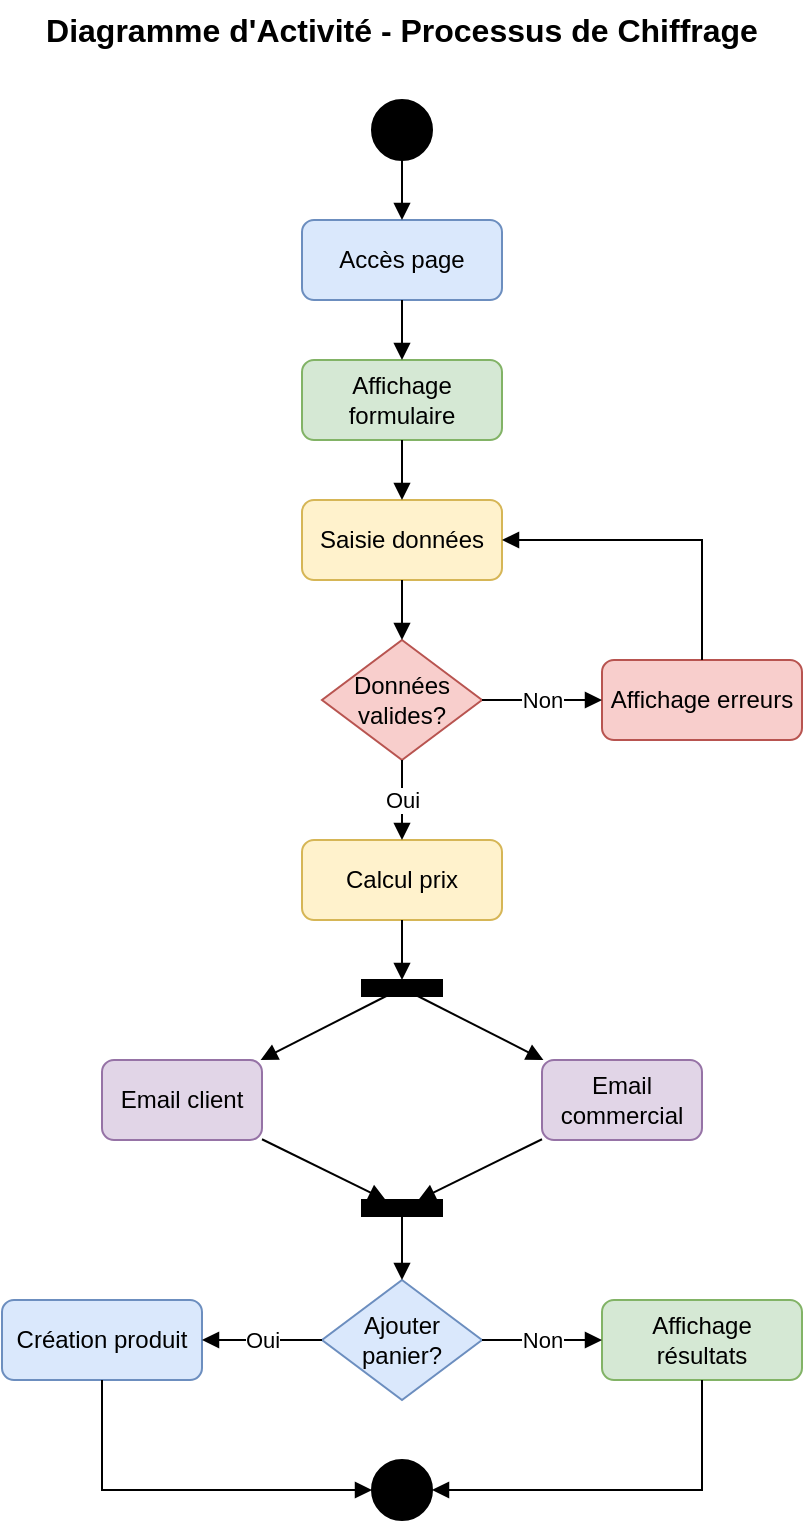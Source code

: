 <mxfile version="22.1.16" type="device">
  <diagram name="Activity Diagram" id="activity-diagram">
    <mxGraphModel dx="1000" dy="700" grid="1" gridSize="10" guides="1" tooltips="1" connect="1" arrows="1" fold="1" page="1" pageScale="1" pageWidth="1000" pageHeight="800" math="0" shadow="0">
      <root>
        <mxCell id="0" />
        <mxCell id="1" parent="0" />
        <mxCell id="2" value="Diagramme d'Activité - Processus de Chiffrage" style="text;html=1;strokeColor=none;fillColor=none;align=center;verticalAlign=middle;whiteSpace=wrap;rounded=0;fontSize=16;fontStyle=1;" parent="1" vertex="1">
          <mxGeometry x="300" y="20" width="400" height="30" as="geometry" />
        </mxCell>
        <mxCell id="3" value="" style="ellipse;whiteSpace=wrap;html=1;aspect=fixed;fillColor=#000000;" parent="1" vertex="1">
          <mxGeometry x="485" y="70" width="30" height="30" as="geometry" />
        </mxCell>
        <mxCell id="4" value="Accès page" style="rounded=1;whiteSpace=wrap;html=1;fillColor=#dae8fc;strokeColor=#6c8ebf;" parent="1" vertex="1">
          <mxGeometry x="450" y="130" width="100" height="40" as="geometry" />
        </mxCell>
        <mxCell id="5" value="Affichage formulaire" style="rounded=1;whiteSpace=wrap;html=1;fillColor=#d5e8d4;strokeColor=#82b366;" parent="1" vertex="1">
          <mxGeometry x="450" y="200" width="100" height="40" as="geometry" />
        </mxCell>
        <mxCell id="6" value="Saisie données" style="rounded=1;whiteSpace=wrap;html=1;fillColor=#fff2cc;strokeColor=#d6b656;" parent="1" vertex="1">
          <mxGeometry x="450" y="270" width="100" height="40" as="geometry" />
        </mxCell>
        <mxCell id="7" value="Données valides?" style="rhombus;whiteSpace=wrap;html=1;fillColor=#f8cecc;strokeColor=#b85450;" parent="1" vertex="1">
          <mxGeometry x="460" y="340" width="80" height="60" as="geometry" />
        </mxCell>
        <mxCell id="8" value="Affichage erreurs" style="rounded=1;whiteSpace=wrap;html=1;fillColor=#f8cecc;strokeColor=#b85450;" parent="1" vertex="1">
          <mxGeometry x="600" y="350" width="100" height="40" as="geometry" />
        </mxCell>
        <mxCell id="9" value="Calcul prix" style="rounded=1;whiteSpace=wrap;html=1;fillColor=#fff2cc;strokeColor=#d6b656;" parent="1" vertex="1">
          <mxGeometry x="450" y="440" width="100" height="40" as="geometry" />
        </mxCell>
        <mxCell id="10" value="" style="rounded=0;whiteSpace=wrap;html=1;fillColor=#000000;" parent="1" vertex="1">
          <mxGeometry x="480" y="510" width="40" height="8" as="geometry" />
        </mxCell>
        <mxCell id="11" value="Email client" style="rounded=1;whiteSpace=wrap;html=1;fillColor=#e1d5e7;strokeColor=#9673a6;" parent="1" vertex="1">
          <mxGeometry x="350" y="550" width="80" height="40" as="geometry" />
        </mxCell>
        <mxCell id="12" value="Email commercial" style="rounded=1;whiteSpace=wrap;html=1;fillColor=#e1d5e7;strokeColor=#9673a6;" parent="1" vertex="1">
          <mxGeometry x="570" y="550" width="80" height="40" as="geometry" />
        </mxCell>
        <mxCell id="13" value="" style="rounded=0;whiteSpace=wrap;html=1;fillColor=#000000;" parent="1" vertex="1">
          <mxGeometry x="480" y="620" width="40" height="8" as="geometry" />
        </mxCell>
        <mxCell id="14" value="Ajouter panier?" style="rhombus;whiteSpace=wrap;html=1;fillColor=#dae8fc;strokeColor=#6c8ebf;" parent="1" vertex="1">
          <mxGeometry x="460" y="660" width="80" height="60" as="geometry" />
        </mxCell>
        <mxCell id="15" value="Création produit" style="rounded=1;whiteSpace=wrap;html=1;fillColor=#dae8fc;strokeColor=#6c8ebf;" parent="1" vertex="1">
          <mxGeometry x="300" y="670" width="100" height="40" as="geometry" />
        </mxCell>
        <mxCell id="16" value="Affichage résultats" style="rounded=1;whiteSpace=wrap;html=1;fillColor=#d5e8d4;strokeColor=#82b366;" parent="1" vertex="1">
          <mxGeometry x="600" y="670" width="100" height="40" as="geometry" />
        </mxCell>
        <mxCell id="17" value="" style="ellipse;whiteSpace=wrap;html=1;aspect=fixed;fillColor=#000000;" parent="1" vertex="1">
          <mxGeometry x="485" y="750" width="30" height="30" as="geometry" />
        </mxCell>
        <mxCell id="18" value="" style="endArrow=block;html=1;rounded=0;" parent="1" source="3" target="4" edge="1">
          <mxGeometry width="50" height="50" relative="1" as="geometry">
            <mxPoint x="500" y="110" as="sourcePoint" />
            <mxPoint x="500" y="130" as="targetPoint" />
          </mxGeometry>
        </mxCell>
        <mxCell id="19" value="" style="endArrow=block;html=1;rounded=0;" parent="1" source="4" target="5" edge="1">
          <mxGeometry width="50" height="50" relative="1" as="geometry">
            <mxPoint x="500" y="170" as="sourcePoint" />
            <mxPoint x="500" y="200" as="targetPoint" />
          </mxGeometry>
        </mxCell>
        <mxCell id="20" value="" style="endArrow=block;html=1;rounded=0;" parent="1" source="5" target="6" edge="1">
          <mxGeometry width="50" height="50" relative="1" as="geometry">
            <mxPoint x="500" y="240" as="sourcePoint" />
            <mxPoint x="500" y="270" as="targetPoint" />
          </mxGeometry>
        </mxCell>
        <mxCell id="21" value="" style="endArrow=block;html=1;rounded=0;" parent="1" source="6" target="7" edge="1">
          <mxGeometry width="50" height="50" relative="1" as="geometry">
            <mxPoint x="500" y="310" as="sourcePoint" />
            <mxPoint x="500" y="340" as="targetPoint" />
          </mxGeometry>
        </mxCell>
        <mxCell id="22" value="Non" style="endArrow=block;html=1;rounded=0;" parent="1" source="7" target="8" edge="1">
          <mxGeometry width="50" height="50" relative="1" as="geometry">
            <mxPoint x="540" y="370" as="sourcePoint" />
            <mxPoint x="600" y="370" as="targetPoint" />
          </mxGeometry>
        </mxCell>
        <mxCell id="23" value="" style="endArrow=block;html=1;rounded=0;" parent="1" source="8" target="6" edge="1">
          <mxGeometry width="50" height="50" relative="1" as="geometry">
            <mxPoint x="650" y="350" as="sourcePoint" />
            <mxPoint x="650" y="290" as="targetPoint" />
            <Array as="points">
              <mxPoint x="650" y="290" />
            </Array>
          </mxGeometry>
        </mxCell>
        <mxCell id="24" value="Oui" style="endArrow=block;html=1;rounded=0;" parent="1" source="7" target="9" edge="1">
          <mxGeometry width="50" height="50" relative="1" as="geometry">
            <mxPoint x="500" y="400" as="sourcePoint" />
            <mxPoint x="500" y="440" as="targetPoint" />
          </mxGeometry>
        </mxCell>
        <mxCell id="25" value="" style="endArrow=block;html=1;rounded=0;" parent="1" source="9" target="10" edge="1">
          <mxGeometry width="50" height="50" relative="1" as="geometry">
            <mxPoint x="500" y="480" as="sourcePoint" />
            <mxPoint x="500" y="510" as="targetPoint" />
          </mxGeometry>
        </mxCell>
        <mxCell id="26" value="" style="endArrow=block;html=1;rounded=0;" parent="1" source="10" target="11" edge="1">
          <mxGeometry width="50" height="50" relative="1" as="geometry">
            <mxPoint x="480" y="520" as="sourcePoint" />
            <mxPoint x="390" y="550" as="targetPoint" />
          </mxGeometry>
        </mxCell>
        <mxCell id="27" value="" style="endArrow=block;html=1;rounded=0;" parent="1" source="10" target="12" edge="1">
          <mxGeometry width="50" height="50" relative="1" as="geometry">
            <mxPoint x="520" y="520" as="sourcePoint" />
            <mxPoint x="610" y="550" as="targetPoint" />
          </mxGeometry>
        </mxCell>
        <mxCell id="28" value="" style="endArrow=block;html=1;rounded=0;" parent="1" source="11" target="13" edge="1">
          <mxGeometry width="50" height="50" relative="1" as="geometry">
            <mxPoint x="390" y="590" as="sourcePoint" />
            <mxPoint x="480" y="620" as="targetPoint" />
          </mxGeometry>
        </mxCell>
        <mxCell id="29" value="" style="endArrow=block;html=1;rounded=0;" parent="1" source="12" target="13" edge="1">
          <mxGeometry width="50" height="50" relative="1" as="geometry">
            <mxPoint x="610" y="590" as="sourcePoint" />
            <mxPoint x="520" y="620" as="targetPoint" />
          </mxGeometry>
        </mxCell>
        <mxCell id="30" value="" style="endArrow=block;html=1;rounded=0;" parent="1" source="13" target="14" edge="1">
          <mxGeometry width="50" height="50" relative="1" as="geometry">
            <mxPoint x="500" y="628" as="sourcePoint" />
            <mxPoint x="500" y="660" as="targetPoint" />
          </mxGeometry>
        </mxCell>
        <mxCell id="31" value="Oui" style="endArrow=block;html=1;rounded=0;" parent="1" source="14" target="15" edge="1">
          <mxGeometry width="50" height="50" relative="1" as="geometry">
            <mxPoint x="460" y="690" as="sourcePoint" />
            <mxPoint x="400" y="690" as="targetPoint" />
          </mxGeometry>
        </mxCell>
        <mxCell id="32" value="Non" style="endArrow=block;html=1;rounded=0;" parent="1" source="14" target="16" edge="1">
          <mxGeometry width="50" height="50" relative="1" as="geometry">
            <mxPoint x="540" y="690" as="sourcePoint" />
            <mxPoint x="600" y="690" as="targetPoint" />
          </mxGeometry>
        </mxCell>
        <mxCell id="33" value="" style="endArrow=block;html=1;rounded=0;" parent="1" source="15" target="17" edge="1">
          <mxGeometry width="50" height="50" relative="1" as="geometry">
            <mxPoint x="350" y="710" as="sourcePoint" />
            <mxPoint x="485" y="750" as="targetPoint" />
            <Array as="points">
              <mxPoint x="350" y="765" />
            </Array>
          </mxGeometry>
        </mxCell>
        <mxCell id="34" value="" style="endArrow=block;html=1;rounded=0;" parent="1" source="16" target="17" edge="1">
          <mxGeometry width="50" height="50" relative="1" as="geometry">
            <mxPoint x="650" y="710" as="sourcePoint" />
            <mxPoint x="515" y="750" as="targetPoint" />
            <Array as="points">
              <mxPoint x="650" y="765" />
            </Array>
          </mxGeometry>
        </mxCell>
      </root>
    </mxGraphModel>
  </diagram>
</mxfile>
